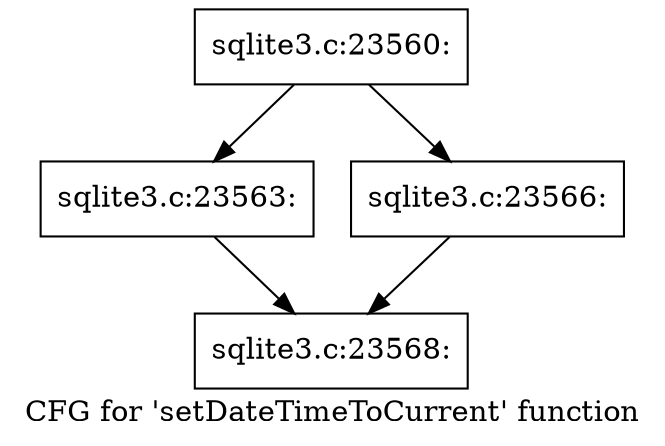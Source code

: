 digraph "CFG for 'setDateTimeToCurrent' function" {
	label="CFG for 'setDateTimeToCurrent' function";

	Node0x55c0fa71f420 [shape=record,label="{sqlite3.c:23560:}"];
	Node0x55c0fa71f420 -> Node0x55c0f5ca6490;
	Node0x55c0fa71f420 -> Node0x55c0fa7245b0;
	Node0x55c0f5ca6490 [shape=record,label="{sqlite3.c:23563:}"];
	Node0x55c0f5ca6490 -> Node0x55c0fa71f5a0;
	Node0x55c0fa7245b0 [shape=record,label="{sqlite3.c:23566:}"];
	Node0x55c0fa7245b0 -> Node0x55c0fa71f5a0;
	Node0x55c0fa71f5a0 [shape=record,label="{sqlite3.c:23568:}"];
}
